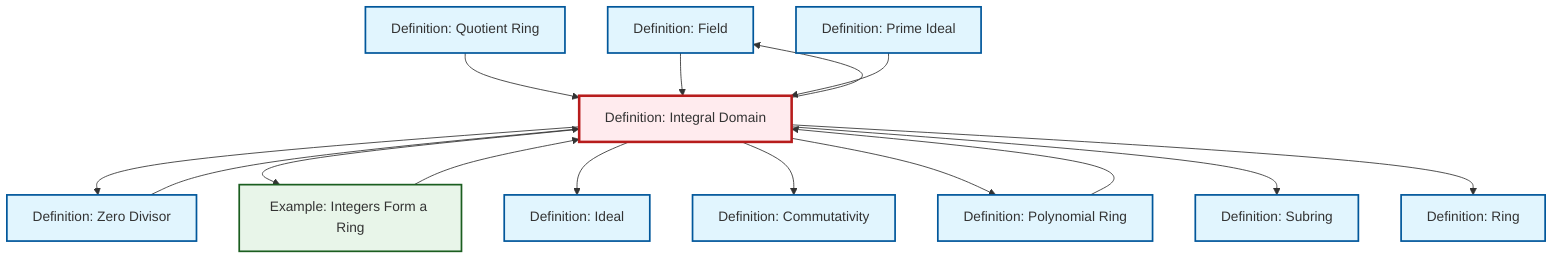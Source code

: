graph TD
    classDef definition fill:#e1f5fe,stroke:#01579b,stroke-width:2px
    classDef theorem fill:#f3e5f5,stroke:#4a148c,stroke-width:2px
    classDef axiom fill:#fff3e0,stroke:#e65100,stroke-width:2px
    classDef example fill:#e8f5e9,stroke:#1b5e20,stroke-width:2px
    classDef current fill:#ffebee,stroke:#b71c1c,stroke-width:3px
    def-field["Definition: Field"]:::definition
    ex-integers-ring["Example: Integers Form a Ring"]:::example
    def-subring["Definition: Subring"]:::definition
    def-commutativity["Definition: Commutativity"]:::definition
    def-zero-divisor["Definition: Zero Divisor"]:::definition
    def-prime-ideal["Definition: Prime Ideal"]:::definition
    def-polynomial-ring["Definition: Polynomial Ring"]:::definition
    def-integral-domain["Definition: Integral Domain"]:::definition
    def-ring["Definition: Ring"]:::definition
    def-quotient-ring["Definition: Quotient Ring"]:::definition
    def-ideal["Definition: Ideal"]:::definition
    def-integral-domain --> def-zero-divisor
    def-integral-domain --> ex-integers-ring
    ex-integers-ring --> def-integral-domain
    def-integral-domain --> def-ideal
    def-integral-domain --> def-commutativity
    def-quotient-ring --> def-integral-domain
    def-polynomial-ring --> def-integral-domain
    def-field --> def-integral-domain
    def-prime-ideal --> def-integral-domain
    def-integral-domain --> def-polynomial-ring
    def-integral-domain --> def-field
    def-integral-domain --> def-subring
    def-zero-divisor --> def-integral-domain
    def-integral-domain --> def-ring
    class def-integral-domain current